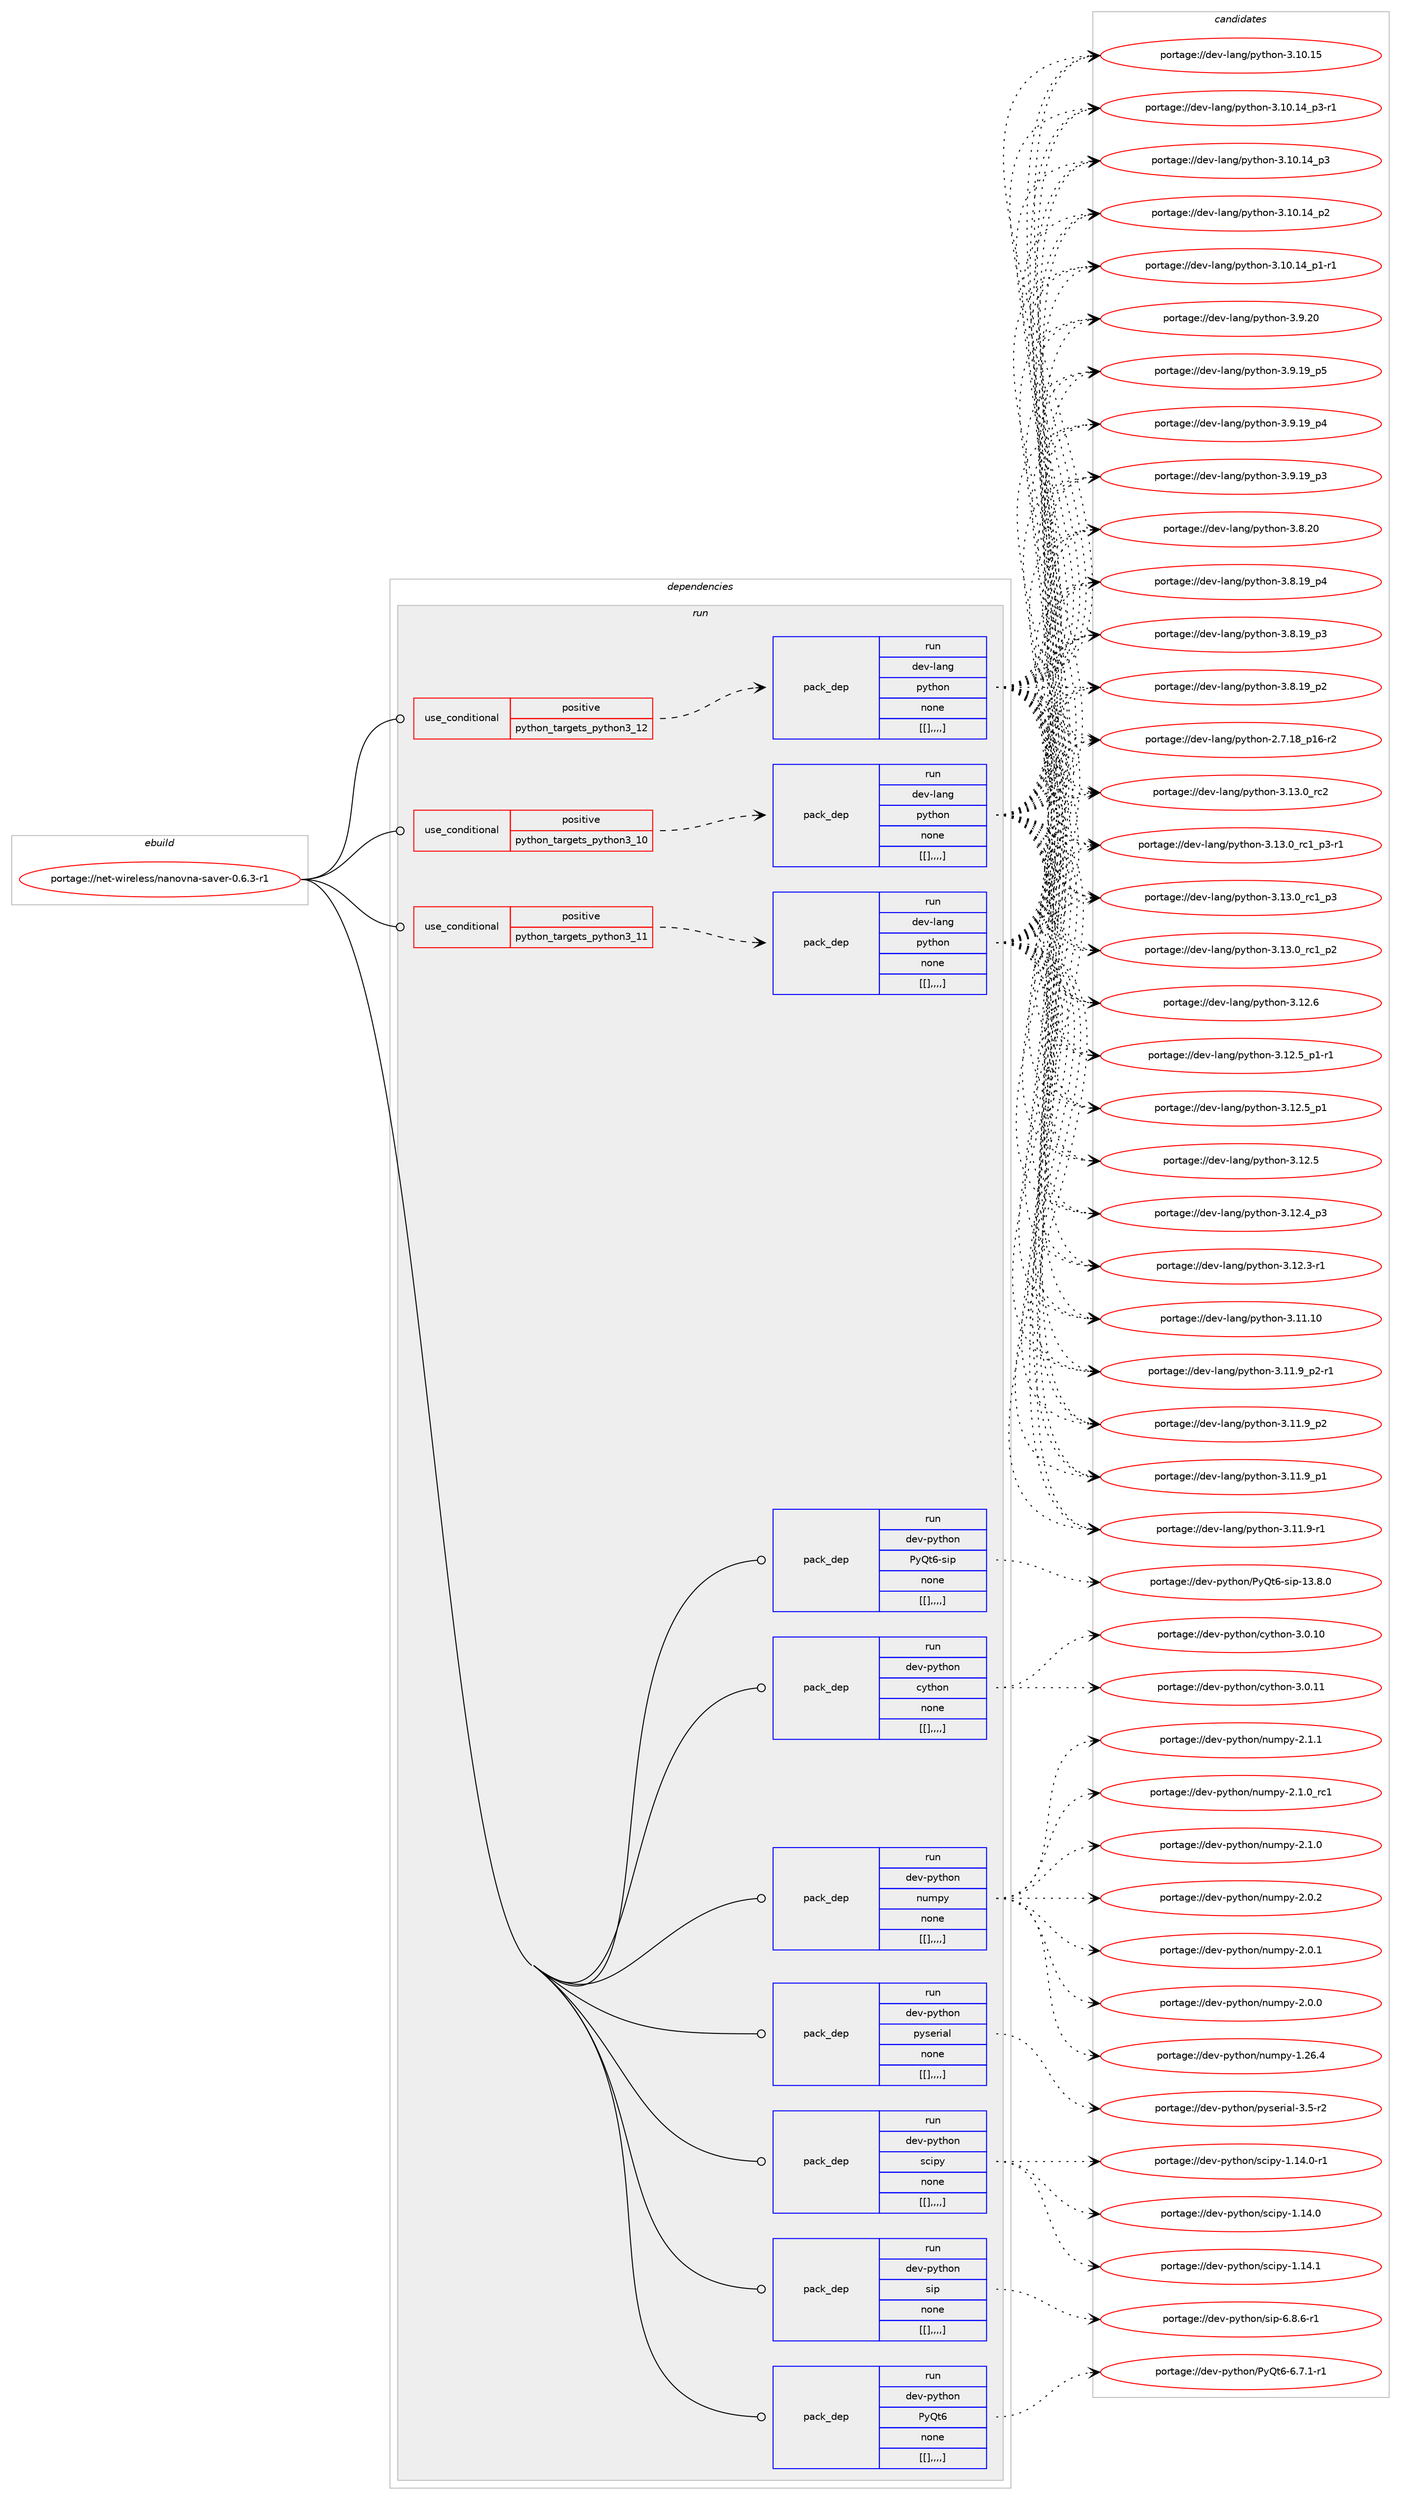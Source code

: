digraph prolog {

# *************
# Graph options
# *************

newrank=true;
concentrate=true;
compound=true;
graph [rankdir=LR,fontname=Helvetica,fontsize=10,ranksep=1.5];#, ranksep=2.5, nodesep=0.2];
edge  [arrowhead=vee];
node  [fontname=Helvetica,fontsize=10];

# **********
# The ebuild
# **********

subgraph cluster_leftcol {
color=gray;
label=<<i>ebuild</i>>;
id [label="portage://net-wireless/nanovna-saver-0.6.3-r1", color=red, width=4, href="../net-wireless/nanovna-saver-0.6.3-r1.svg"];
}

# ****************
# The dependencies
# ****************

subgraph cluster_midcol {
color=gray;
label=<<i>dependencies</i>>;
subgraph cluster_compile {
fillcolor="#eeeeee";
style=filled;
label=<<i>compile</i>>;
}
subgraph cluster_compileandrun {
fillcolor="#eeeeee";
style=filled;
label=<<i>compile and run</i>>;
}
subgraph cluster_run {
fillcolor="#eeeeee";
style=filled;
label=<<i>run</i>>;
subgraph cond107226 {
dependency406218 [label=<<TABLE BORDER="0" CELLBORDER="1" CELLSPACING="0" CELLPADDING="4"><TR><TD ROWSPAN="3" CELLPADDING="10">use_conditional</TD></TR><TR><TD>positive</TD></TR><TR><TD>python_targets_python3_10</TD></TR></TABLE>>, shape=none, color=red];
subgraph pack296042 {
dependency406219 [label=<<TABLE BORDER="0" CELLBORDER="1" CELLSPACING="0" CELLPADDING="4" WIDTH="220"><TR><TD ROWSPAN="6" CELLPADDING="30">pack_dep</TD></TR><TR><TD WIDTH="110">run</TD></TR><TR><TD>dev-lang</TD></TR><TR><TD>python</TD></TR><TR><TD>none</TD></TR><TR><TD>[[],,,,]</TD></TR></TABLE>>, shape=none, color=blue];
}
dependency406218:e -> dependency406219:w [weight=20,style="dashed",arrowhead="vee"];
}
id:e -> dependency406218:w [weight=20,style="solid",arrowhead="odot"];
subgraph cond107227 {
dependency406220 [label=<<TABLE BORDER="0" CELLBORDER="1" CELLSPACING="0" CELLPADDING="4"><TR><TD ROWSPAN="3" CELLPADDING="10">use_conditional</TD></TR><TR><TD>positive</TD></TR><TR><TD>python_targets_python3_11</TD></TR></TABLE>>, shape=none, color=red];
subgraph pack296043 {
dependency406221 [label=<<TABLE BORDER="0" CELLBORDER="1" CELLSPACING="0" CELLPADDING="4" WIDTH="220"><TR><TD ROWSPAN="6" CELLPADDING="30">pack_dep</TD></TR><TR><TD WIDTH="110">run</TD></TR><TR><TD>dev-lang</TD></TR><TR><TD>python</TD></TR><TR><TD>none</TD></TR><TR><TD>[[],,,,]</TD></TR></TABLE>>, shape=none, color=blue];
}
dependency406220:e -> dependency406221:w [weight=20,style="dashed",arrowhead="vee"];
}
id:e -> dependency406220:w [weight=20,style="solid",arrowhead="odot"];
subgraph cond107228 {
dependency406222 [label=<<TABLE BORDER="0" CELLBORDER="1" CELLSPACING="0" CELLPADDING="4"><TR><TD ROWSPAN="3" CELLPADDING="10">use_conditional</TD></TR><TR><TD>positive</TD></TR><TR><TD>python_targets_python3_12</TD></TR></TABLE>>, shape=none, color=red];
subgraph pack296044 {
dependency406223 [label=<<TABLE BORDER="0" CELLBORDER="1" CELLSPACING="0" CELLPADDING="4" WIDTH="220"><TR><TD ROWSPAN="6" CELLPADDING="30">pack_dep</TD></TR><TR><TD WIDTH="110">run</TD></TR><TR><TD>dev-lang</TD></TR><TR><TD>python</TD></TR><TR><TD>none</TD></TR><TR><TD>[[],,,,]</TD></TR></TABLE>>, shape=none, color=blue];
}
dependency406222:e -> dependency406223:w [weight=20,style="dashed",arrowhead="vee"];
}
id:e -> dependency406222:w [weight=20,style="solid",arrowhead="odot"];
subgraph pack296045 {
dependency406224 [label=<<TABLE BORDER="0" CELLBORDER="1" CELLSPACING="0" CELLPADDING="4" WIDTH="220"><TR><TD ROWSPAN="6" CELLPADDING="30">pack_dep</TD></TR><TR><TD WIDTH="110">run</TD></TR><TR><TD>dev-python</TD></TR><TR><TD>PyQt6</TD></TR><TR><TD>none</TD></TR><TR><TD>[[],,,,]</TD></TR></TABLE>>, shape=none, color=blue];
}
id:e -> dependency406224:w [weight=20,style="solid",arrowhead="odot"];
subgraph pack296046 {
dependency406225 [label=<<TABLE BORDER="0" CELLBORDER="1" CELLSPACING="0" CELLPADDING="4" WIDTH="220"><TR><TD ROWSPAN="6" CELLPADDING="30">pack_dep</TD></TR><TR><TD WIDTH="110">run</TD></TR><TR><TD>dev-python</TD></TR><TR><TD>PyQt6-sip</TD></TR><TR><TD>none</TD></TR><TR><TD>[[],,,,]</TD></TR></TABLE>>, shape=none, color=blue];
}
id:e -> dependency406225:w [weight=20,style="solid",arrowhead="odot"];
subgraph pack296047 {
dependency406226 [label=<<TABLE BORDER="0" CELLBORDER="1" CELLSPACING="0" CELLPADDING="4" WIDTH="220"><TR><TD ROWSPAN="6" CELLPADDING="30">pack_dep</TD></TR><TR><TD WIDTH="110">run</TD></TR><TR><TD>dev-python</TD></TR><TR><TD>cython</TD></TR><TR><TD>none</TD></TR><TR><TD>[[],,,,]</TD></TR></TABLE>>, shape=none, color=blue];
}
id:e -> dependency406226:w [weight=20,style="solid",arrowhead="odot"];
subgraph pack296048 {
dependency406227 [label=<<TABLE BORDER="0" CELLBORDER="1" CELLSPACING="0" CELLPADDING="4" WIDTH="220"><TR><TD ROWSPAN="6" CELLPADDING="30">pack_dep</TD></TR><TR><TD WIDTH="110">run</TD></TR><TR><TD>dev-python</TD></TR><TR><TD>numpy</TD></TR><TR><TD>none</TD></TR><TR><TD>[[],,,,]</TD></TR></TABLE>>, shape=none, color=blue];
}
id:e -> dependency406227:w [weight=20,style="solid",arrowhead="odot"];
subgraph pack296049 {
dependency406228 [label=<<TABLE BORDER="0" CELLBORDER="1" CELLSPACING="0" CELLPADDING="4" WIDTH="220"><TR><TD ROWSPAN="6" CELLPADDING="30">pack_dep</TD></TR><TR><TD WIDTH="110">run</TD></TR><TR><TD>dev-python</TD></TR><TR><TD>pyserial</TD></TR><TR><TD>none</TD></TR><TR><TD>[[],,,,]</TD></TR></TABLE>>, shape=none, color=blue];
}
id:e -> dependency406228:w [weight=20,style="solid",arrowhead="odot"];
subgraph pack296050 {
dependency406229 [label=<<TABLE BORDER="0" CELLBORDER="1" CELLSPACING="0" CELLPADDING="4" WIDTH="220"><TR><TD ROWSPAN="6" CELLPADDING="30">pack_dep</TD></TR><TR><TD WIDTH="110">run</TD></TR><TR><TD>dev-python</TD></TR><TR><TD>scipy</TD></TR><TR><TD>none</TD></TR><TR><TD>[[],,,,]</TD></TR></TABLE>>, shape=none, color=blue];
}
id:e -> dependency406229:w [weight=20,style="solid",arrowhead="odot"];
subgraph pack296051 {
dependency406230 [label=<<TABLE BORDER="0" CELLBORDER="1" CELLSPACING="0" CELLPADDING="4" WIDTH="220"><TR><TD ROWSPAN="6" CELLPADDING="30">pack_dep</TD></TR><TR><TD WIDTH="110">run</TD></TR><TR><TD>dev-python</TD></TR><TR><TD>sip</TD></TR><TR><TD>none</TD></TR><TR><TD>[[],,,,]</TD></TR></TABLE>>, shape=none, color=blue];
}
id:e -> dependency406230:w [weight=20,style="solid",arrowhead="odot"];
}
}

# **************
# The candidates
# **************

subgraph cluster_choices {
rank=same;
color=gray;
label=<<i>candidates</i>>;

subgraph choice296042 {
color=black;
nodesep=1;
choice10010111845108971101034711212111610411111045514649514648951149950 [label="portage://dev-lang/python-3.13.0_rc2", color=red, width=4,href="../dev-lang/python-3.13.0_rc2.svg"];
choice1001011184510897110103471121211161041111104551464951464895114994995112514511449 [label="portage://dev-lang/python-3.13.0_rc1_p3-r1", color=red, width=4,href="../dev-lang/python-3.13.0_rc1_p3-r1.svg"];
choice100101118451089711010347112121116104111110455146495146489511499499511251 [label="portage://dev-lang/python-3.13.0_rc1_p3", color=red, width=4,href="../dev-lang/python-3.13.0_rc1_p3.svg"];
choice100101118451089711010347112121116104111110455146495146489511499499511250 [label="portage://dev-lang/python-3.13.0_rc1_p2", color=red, width=4,href="../dev-lang/python-3.13.0_rc1_p2.svg"];
choice10010111845108971101034711212111610411111045514649504654 [label="portage://dev-lang/python-3.12.6", color=red, width=4,href="../dev-lang/python-3.12.6.svg"];
choice1001011184510897110103471121211161041111104551464950465395112494511449 [label="portage://dev-lang/python-3.12.5_p1-r1", color=red, width=4,href="../dev-lang/python-3.12.5_p1-r1.svg"];
choice100101118451089711010347112121116104111110455146495046539511249 [label="portage://dev-lang/python-3.12.5_p1", color=red, width=4,href="../dev-lang/python-3.12.5_p1.svg"];
choice10010111845108971101034711212111610411111045514649504653 [label="portage://dev-lang/python-3.12.5", color=red, width=4,href="../dev-lang/python-3.12.5.svg"];
choice100101118451089711010347112121116104111110455146495046529511251 [label="portage://dev-lang/python-3.12.4_p3", color=red, width=4,href="../dev-lang/python-3.12.4_p3.svg"];
choice100101118451089711010347112121116104111110455146495046514511449 [label="portage://dev-lang/python-3.12.3-r1", color=red, width=4,href="../dev-lang/python-3.12.3-r1.svg"];
choice1001011184510897110103471121211161041111104551464949464948 [label="portage://dev-lang/python-3.11.10", color=red, width=4,href="../dev-lang/python-3.11.10.svg"];
choice1001011184510897110103471121211161041111104551464949465795112504511449 [label="portage://dev-lang/python-3.11.9_p2-r1", color=red, width=4,href="../dev-lang/python-3.11.9_p2-r1.svg"];
choice100101118451089711010347112121116104111110455146494946579511250 [label="portage://dev-lang/python-3.11.9_p2", color=red, width=4,href="../dev-lang/python-3.11.9_p2.svg"];
choice100101118451089711010347112121116104111110455146494946579511249 [label="portage://dev-lang/python-3.11.9_p1", color=red, width=4,href="../dev-lang/python-3.11.9_p1.svg"];
choice100101118451089711010347112121116104111110455146494946574511449 [label="portage://dev-lang/python-3.11.9-r1", color=red, width=4,href="../dev-lang/python-3.11.9-r1.svg"];
choice1001011184510897110103471121211161041111104551464948464953 [label="portage://dev-lang/python-3.10.15", color=red, width=4,href="../dev-lang/python-3.10.15.svg"];
choice100101118451089711010347112121116104111110455146494846495295112514511449 [label="portage://dev-lang/python-3.10.14_p3-r1", color=red, width=4,href="../dev-lang/python-3.10.14_p3-r1.svg"];
choice10010111845108971101034711212111610411111045514649484649529511251 [label="portage://dev-lang/python-3.10.14_p3", color=red, width=4,href="../dev-lang/python-3.10.14_p3.svg"];
choice10010111845108971101034711212111610411111045514649484649529511250 [label="portage://dev-lang/python-3.10.14_p2", color=red, width=4,href="../dev-lang/python-3.10.14_p2.svg"];
choice100101118451089711010347112121116104111110455146494846495295112494511449 [label="portage://dev-lang/python-3.10.14_p1-r1", color=red, width=4,href="../dev-lang/python-3.10.14_p1-r1.svg"];
choice10010111845108971101034711212111610411111045514657465048 [label="portage://dev-lang/python-3.9.20", color=red, width=4,href="../dev-lang/python-3.9.20.svg"];
choice100101118451089711010347112121116104111110455146574649579511253 [label="portage://dev-lang/python-3.9.19_p5", color=red, width=4,href="../dev-lang/python-3.9.19_p5.svg"];
choice100101118451089711010347112121116104111110455146574649579511252 [label="portage://dev-lang/python-3.9.19_p4", color=red, width=4,href="../dev-lang/python-3.9.19_p4.svg"];
choice100101118451089711010347112121116104111110455146574649579511251 [label="portage://dev-lang/python-3.9.19_p3", color=red, width=4,href="../dev-lang/python-3.9.19_p3.svg"];
choice10010111845108971101034711212111610411111045514656465048 [label="portage://dev-lang/python-3.8.20", color=red, width=4,href="../dev-lang/python-3.8.20.svg"];
choice100101118451089711010347112121116104111110455146564649579511252 [label="portage://dev-lang/python-3.8.19_p4", color=red, width=4,href="../dev-lang/python-3.8.19_p4.svg"];
choice100101118451089711010347112121116104111110455146564649579511251 [label="portage://dev-lang/python-3.8.19_p3", color=red, width=4,href="../dev-lang/python-3.8.19_p3.svg"];
choice100101118451089711010347112121116104111110455146564649579511250 [label="portage://dev-lang/python-3.8.19_p2", color=red, width=4,href="../dev-lang/python-3.8.19_p2.svg"];
choice100101118451089711010347112121116104111110455046554649569511249544511450 [label="portage://dev-lang/python-2.7.18_p16-r2", color=red, width=4,href="../dev-lang/python-2.7.18_p16-r2.svg"];
dependency406219:e -> choice10010111845108971101034711212111610411111045514649514648951149950:w [style=dotted,weight="100"];
dependency406219:e -> choice1001011184510897110103471121211161041111104551464951464895114994995112514511449:w [style=dotted,weight="100"];
dependency406219:e -> choice100101118451089711010347112121116104111110455146495146489511499499511251:w [style=dotted,weight="100"];
dependency406219:e -> choice100101118451089711010347112121116104111110455146495146489511499499511250:w [style=dotted,weight="100"];
dependency406219:e -> choice10010111845108971101034711212111610411111045514649504654:w [style=dotted,weight="100"];
dependency406219:e -> choice1001011184510897110103471121211161041111104551464950465395112494511449:w [style=dotted,weight="100"];
dependency406219:e -> choice100101118451089711010347112121116104111110455146495046539511249:w [style=dotted,weight="100"];
dependency406219:e -> choice10010111845108971101034711212111610411111045514649504653:w [style=dotted,weight="100"];
dependency406219:e -> choice100101118451089711010347112121116104111110455146495046529511251:w [style=dotted,weight="100"];
dependency406219:e -> choice100101118451089711010347112121116104111110455146495046514511449:w [style=dotted,weight="100"];
dependency406219:e -> choice1001011184510897110103471121211161041111104551464949464948:w [style=dotted,weight="100"];
dependency406219:e -> choice1001011184510897110103471121211161041111104551464949465795112504511449:w [style=dotted,weight="100"];
dependency406219:e -> choice100101118451089711010347112121116104111110455146494946579511250:w [style=dotted,weight="100"];
dependency406219:e -> choice100101118451089711010347112121116104111110455146494946579511249:w [style=dotted,weight="100"];
dependency406219:e -> choice100101118451089711010347112121116104111110455146494946574511449:w [style=dotted,weight="100"];
dependency406219:e -> choice1001011184510897110103471121211161041111104551464948464953:w [style=dotted,weight="100"];
dependency406219:e -> choice100101118451089711010347112121116104111110455146494846495295112514511449:w [style=dotted,weight="100"];
dependency406219:e -> choice10010111845108971101034711212111610411111045514649484649529511251:w [style=dotted,weight="100"];
dependency406219:e -> choice10010111845108971101034711212111610411111045514649484649529511250:w [style=dotted,weight="100"];
dependency406219:e -> choice100101118451089711010347112121116104111110455146494846495295112494511449:w [style=dotted,weight="100"];
dependency406219:e -> choice10010111845108971101034711212111610411111045514657465048:w [style=dotted,weight="100"];
dependency406219:e -> choice100101118451089711010347112121116104111110455146574649579511253:w [style=dotted,weight="100"];
dependency406219:e -> choice100101118451089711010347112121116104111110455146574649579511252:w [style=dotted,weight="100"];
dependency406219:e -> choice100101118451089711010347112121116104111110455146574649579511251:w [style=dotted,weight="100"];
dependency406219:e -> choice10010111845108971101034711212111610411111045514656465048:w [style=dotted,weight="100"];
dependency406219:e -> choice100101118451089711010347112121116104111110455146564649579511252:w [style=dotted,weight="100"];
dependency406219:e -> choice100101118451089711010347112121116104111110455146564649579511251:w [style=dotted,weight="100"];
dependency406219:e -> choice100101118451089711010347112121116104111110455146564649579511250:w [style=dotted,weight="100"];
dependency406219:e -> choice100101118451089711010347112121116104111110455046554649569511249544511450:w [style=dotted,weight="100"];
}
subgraph choice296043 {
color=black;
nodesep=1;
choice10010111845108971101034711212111610411111045514649514648951149950 [label="portage://dev-lang/python-3.13.0_rc2", color=red, width=4,href="../dev-lang/python-3.13.0_rc2.svg"];
choice1001011184510897110103471121211161041111104551464951464895114994995112514511449 [label="portage://dev-lang/python-3.13.0_rc1_p3-r1", color=red, width=4,href="../dev-lang/python-3.13.0_rc1_p3-r1.svg"];
choice100101118451089711010347112121116104111110455146495146489511499499511251 [label="portage://dev-lang/python-3.13.0_rc1_p3", color=red, width=4,href="../dev-lang/python-3.13.0_rc1_p3.svg"];
choice100101118451089711010347112121116104111110455146495146489511499499511250 [label="portage://dev-lang/python-3.13.0_rc1_p2", color=red, width=4,href="../dev-lang/python-3.13.0_rc1_p2.svg"];
choice10010111845108971101034711212111610411111045514649504654 [label="portage://dev-lang/python-3.12.6", color=red, width=4,href="../dev-lang/python-3.12.6.svg"];
choice1001011184510897110103471121211161041111104551464950465395112494511449 [label="portage://dev-lang/python-3.12.5_p1-r1", color=red, width=4,href="../dev-lang/python-3.12.5_p1-r1.svg"];
choice100101118451089711010347112121116104111110455146495046539511249 [label="portage://dev-lang/python-3.12.5_p1", color=red, width=4,href="../dev-lang/python-3.12.5_p1.svg"];
choice10010111845108971101034711212111610411111045514649504653 [label="portage://dev-lang/python-3.12.5", color=red, width=4,href="../dev-lang/python-3.12.5.svg"];
choice100101118451089711010347112121116104111110455146495046529511251 [label="portage://dev-lang/python-3.12.4_p3", color=red, width=4,href="../dev-lang/python-3.12.4_p3.svg"];
choice100101118451089711010347112121116104111110455146495046514511449 [label="portage://dev-lang/python-3.12.3-r1", color=red, width=4,href="../dev-lang/python-3.12.3-r1.svg"];
choice1001011184510897110103471121211161041111104551464949464948 [label="portage://dev-lang/python-3.11.10", color=red, width=4,href="../dev-lang/python-3.11.10.svg"];
choice1001011184510897110103471121211161041111104551464949465795112504511449 [label="portage://dev-lang/python-3.11.9_p2-r1", color=red, width=4,href="../dev-lang/python-3.11.9_p2-r1.svg"];
choice100101118451089711010347112121116104111110455146494946579511250 [label="portage://dev-lang/python-3.11.9_p2", color=red, width=4,href="../dev-lang/python-3.11.9_p2.svg"];
choice100101118451089711010347112121116104111110455146494946579511249 [label="portage://dev-lang/python-3.11.9_p1", color=red, width=4,href="../dev-lang/python-3.11.9_p1.svg"];
choice100101118451089711010347112121116104111110455146494946574511449 [label="portage://dev-lang/python-3.11.9-r1", color=red, width=4,href="../dev-lang/python-3.11.9-r1.svg"];
choice1001011184510897110103471121211161041111104551464948464953 [label="portage://dev-lang/python-3.10.15", color=red, width=4,href="../dev-lang/python-3.10.15.svg"];
choice100101118451089711010347112121116104111110455146494846495295112514511449 [label="portage://dev-lang/python-3.10.14_p3-r1", color=red, width=4,href="../dev-lang/python-3.10.14_p3-r1.svg"];
choice10010111845108971101034711212111610411111045514649484649529511251 [label="portage://dev-lang/python-3.10.14_p3", color=red, width=4,href="../dev-lang/python-3.10.14_p3.svg"];
choice10010111845108971101034711212111610411111045514649484649529511250 [label="portage://dev-lang/python-3.10.14_p2", color=red, width=4,href="../dev-lang/python-3.10.14_p2.svg"];
choice100101118451089711010347112121116104111110455146494846495295112494511449 [label="portage://dev-lang/python-3.10.14_p1-r1", color=red, width=4,href="../dev-lang/python-3.10.14_p1-r1.svg"];
choice10010111845108971101034711212111610411111045514657465048 [label="portage://dev-lang/python-3.9.20", color=red, width=4,href="../dev-lang/python-3.9.20.svg"];
choice100101118451089711010347112121116104111110455146574649579511253 [label="portage://dev-lang/python-3.9.19_p5", color=red, width=4,href="../dev-lang/python-3.9.19_p5.svg"];
choice100101118451089711010347112121116104111110455146574649579511252 [label="portage://dev-lang/python-3.9.19_p4", color=red, width=4,href="../dev-lang/python-3.9.19_p4.svg"];
choice100101118451089711010347112121116104111110455146574649579511251 [label="portage://dev-lang/python-3.9.19_p3", color=red, width=4,href="../dev-lang/python-3.9.19_p3.svg"];
choice10010111845108971101034711212111610411111045514656465048 [label="portage://dev-lang/python-3.8.20", color=red, width=4,href="../dev-lang/python-3.8.20.svg"];
choice100101118451089711010347112121116104111110455146564649579511252 [label="portage://dev-lang/python-3.8.19_p4", color=red, width=4,href="../dev-lang/python-3.8.19_p4.svg"];
choice100101118451089711010347112121116104111110455146564649579511251 [label="portage://dev-lang/python-3.8.19_p3", color=red, width=4,href="../dev-lang/python-3.8.19_p3.svg"];
choice100101118451089711010347112121116104111110455146564649579511250 [label="portage://dev-lang/python-3.8.19_p2", color=red, width=4,href="../dev-lang/python-3.8.19_p2.svg"];
choice100101118451089711010347112121116104111110455046554649569511249544511450 [label="portage://dev-lang/python-2.7.18_p16-r2", color=red, width=4,href="../dev-lang/python-2.7.18_p16-r2.svg"];
dependency406221:e -> choice10010111845108971101034711212111610411111045514649514648951149950:w [style=dotted,weight="100"];
dependency406221:e -> choice1001011184510897110103471121211161041111104551464951464895114994995112514511449:w [style=dotted,weight="100"];
dependency406221:e -> choice100101118451089711010347112121116104111110455146495146489511499499511251:w [style=dotted,weight="100"];
dependency406221:e -> choice100101118451089711010347112121116104111110455146495146489511499499511250:w [style=dotted,weight="100"];
dependency406221:e -> choice10010111845108971101034711212111610411111045514649504654:w [style=dotted,weight="100"];
dependency406221:e -> choice1001011184510897110103471121211161041111104551464950465395112494511449:w [style=dotted,weight="100"];
dependency406221:e -> choice100101118451089711010347112121116104111110455146495046539511249:w [style=dotted,weight="100"];
dependency406221:e -> choice10010111845108971101034711212111610411111045514649504653:w [style=dotted,weight="100"];
dependency406221:e -> choice100101118451089711010347112121116104111110455146495046529511251:w [style=dotted,weight="100"];
dependency406221:e -> choice100101118451089711010347112121116104111110455146495046514511449:w [style=dotted,weight="100"];
dependency406221:e -> choice1001011184510897110103471121211161041111104551464949464948:w [style=dotted,weight="100"];
dependency406221:e -> choice1001011184510897110103471121211161041111104551464949465795112504511449:w [style=dotted,weight="100"];
dependency406221:e -> choice100101118451089711010347112121116104111110455146494946579511250:w [style=dotted,weight="100"];
dependency406221:e -> choice100101118451089711010347112121116104111110455146494946579511249:w [style=dotted,weight="100"];
dependency406221:e -> choice100101118451089711010347112121116104111110455146494946574511449:w [style=dotted,weight="100"];
dependency406221:e -> choice1001011184510897110103471121211161041111104551464948464953:w [style=dotted,weight="100"];
dependency406221:e -> choice100101118451089711010347112121116104111110455146494846495295112514511449:w [style=dotted,weight="100"];
dependency406221:e -> choice10010111845108971101034711212111610411111045514649484649529511251:w [style=dotted,weight="100"];
dependency406221:e -> choice10010111845108971101034711212111610411111045514649484649529511250:w [style=dotted,weight="100"];
dependency406221:e -> choice100101118451089711010347112121116104111110455146494846495295112494511449:w [style=dotted,weight="100"];
dependency406221:e -> choice10010111845108971101034711212111610411111045514657465048:w [style=dotted,weight="100"];
dependency406221:e -> choice100101118451089711010347112121116104111110455146574649579511253:w [style=dotted,weight="100"];
dependency406221:e -> choice100101118451089711010347112121116104111110455146574649579511252:w [style=dotted,weight="100"];
dependency406221:e -> choice100101118451089711010347112121116104111110455146574649579511251:w [style=dotted,weight="100"];
dependency406221:e -> choice10010111845108971101034711212111610411111045514656465048:w [style=dotted,weight="100"];
dependency406221:e -> choice100101118451089711010347112121116104111110455146564649579511252:w [style=dotted,weight="100"];
dependency406221:e -> choice100101118451089711010347112121116104111110455146564649579511251:w [style=dotted,weight="100"];
dependency406221:e -> choice100101118451089711010347112121116104111110455146564649579511250:w [style=dotted,weight="100"];
dependency406221:e -> choice100101118451089711010347112121116104111110455046554649569511249544511450:w [style=dotted,weight="100"];
}
subgraph choice296044 {
color=black;
nodesep=1;
choice10010111845108971101034711212111610411111045514649514648951149950 [label="portage://dev-lang/python-3.13.0_rc2", color=red, width=4,href="../dev-lang/python-3.13.0_rc2.svg"];
choice1001011184510897110103471121211161041111104551464951464895114994995112514511449 [label="portage://dev-lang/python-3.13.0_rc1_p3-r1", color=red, width=4,href="../dev-lang/python-3.13.0_rc1_p3-r1.svg"];
choice100101118451089711010347112121116104111110455146495146489511499499511251 [label="portage://dev-lang/python-3.13.0_rc1_p3", color=red, width=4,href="../dev-lang/python-3.13.0_rc1_p3.svg"];
choice100101118451089711010347112121116104111110455146495146489511499499511250 [label="portage://dev-lang/python-3.13.0_rc1_p2", color=red, width=4,href="../dev-lang/python-3.13.0_rc1_p2.svg"];
choice10010111845108971101034711212111610411111045514649504654 [label="portage://dev-lang/python-3.12.6", color=red, width=4,href="../dev-lang/python-3.12.6.svg"];
choice1001011184510897110103471121211161041111104551464950465395112494511449 [label="portage://dev-lang/python-3.12.5_p1-r1", color=red, width=4,href="../dev-lang/python-3.12.5_p1-r1.svg"];
choice100101118451089711010347112121116104111110455146495046539511249 [label="portage://dev-lang/python-3.12.5_p1", color=red, width=4,href="../dev-lang/python-3.12.5_p1.svg"];
choice10010111845108971101034711212111610411111045514649504653 [label="portage://dev-lang/python-3.12.5", color=red, width=4,href="../dev-lang/python-3.12.5.svg"];
choice100101118451089711010347112121116104111110455146495046529511251 [label="portage://dev-lang/python-3.12.4_p3", color=red, width=4,href="../dev-lang/python-3.12.4_p3.svg"];
choice100101118451089711010347112121116104111110455146495046514511449 [label="portage://dev-lang/python-3.12.3-r1", color=red, width=4,href="../dev-lang/python-3.12.3-r1.svg"];
choice1001011184510897110103471121211161041111104551464949464948 [label="portage://dev-lang/python-3.11.10", color=red, width=4,href="../dev-lang/python-3.11.10.svg"];
choice1001011184510897110103471121211161041111104551464949465795112504511449 [label="portage://dev-lang/python-3.11.9_p2-r1", color=red, width=4,href="../dev-lang/python-3.11.9_p2-r1.svg"];
choice100101118451089711010347112121116104111110455146494946579511250 [label="portage://dev-lang/python-3.11.9_p2", color=red, width=4,href="../dev-lang/python-3.11.9_p2.svg"];
choice100101118451089711010347112121116104111110455146494946579511249 [label="portage://dev-lang/python-3.11.9_p1", color=red, width=4,href="../dev-lang/python-3.11.9_p1.svg"];
choice100101118451089711010347112121116104111110455146494946574511449 [label="portage://dev-lang/python-3.11.9-r1", color=red, width=4,href="../dev-lang/python-3.11.9-r1.svg"];
choice1001011184510897110103471121211161041111104551464948464953 [label="portage://dev-lang/python-3.10.15", color=red, width=4,href="../dev-lang/python-3.10.15.svg"];
choice100101118451089711010347112121116104111110455146494846495295112514511449 [label="portage://dev-lang/python-3.10.14_p3-r1", color=red, width=4,href="../dev-lang/python-3.10.14_p3-r1.svg"];
choice10010111845108971101034711212111610411111045514649484649529511251 [label="portage://dev-lang/python-3.10.14_p3", color=red, width=4,href="../dev-lang/python-3.10.14_p3.svg"];
choice10010111845108971101034711212111610411111045514649484649529511250 [label="portage://dev-lang/python-3.10.14_p2", color=red, width=4,href="../dev-lang/python-3.10.14_p2.svg"];
choice100101118451089711010347112121116104111110455146494846495295112494511449 [label="portage://dev-lang/python-3.10.14_p1-r1", color=red, width=4,href="../dev-lang/python-3.10.14_p1-r1.svg"];
choice10010111845108971101034711212111610411111045514657465048 [label="portage://dev-lang/python-3.9.20", color=red, width=4,href="../dev-lang/python-3.9.20.svg"];
choice100101118451089711010347112121116104111110455146574649579511253 [label="portage://dev-lang/python-3.9.19_p5", color=red, width=4,href="../dev-lang/python-3.9.19_p5.svg"];
choice100101118451089711010347112121116104111110455146574649579511252 [label="portage://dev-lang/python-3.9.19_p4", color=red, width=4,href="../dev-lang/python-3.9.19_p4.svg"];
choice100101118451089711010347112121116104111110455146574649579511251 [label="portage://dev-lang/python-3.9.19_p3", color=red, width=4,href="../dev-lang/python-3.9.19_p3.svg"];
choice10010111845108971101034711212111610411111045514656465048 [label="portage://dev-lang/python-3.8.20", color=red, width=4,href="../dev-lang/python-3.8.20.svg"];
choice100101118451089711010347112121116104111110455146564649579511252 [label="portage://dev-lang/python-3.8.19_p4", color=red, width=4,href="../dev-lang/python-3.8.19_p4.svg"];
choice100101118451089711010347112121116104111110455146564649579511251 [label="portage://dev-lang/python-3.8.19_p3", color=red, width=4,href="../dev-lang/python-3.8.19_p3.svg"];
choice100101118451089711010347112121116104111110455146564649579511250 [label="portage://dev-lang/python-3.8.19_p2", color=red, width=4,href="../dev-lang/python-3.8.19_p2.svg"];
choice100101118451089711010347112121116104111110455046554649569511249544511450 [label="portage://dev-lang/python-2.7.18_p16-r2", color=red, width=4,href="../dev-lang/python-2.7.18_p16-r2.svg"];
dependency406223:e -> choice10010111845108971101034711212111610411111045514649514648951149950:w [style=dotted,weight="100"];
dependency406223:e -> choice1001011184510897110103471121211161041111104551464951464895114994995112514511449:w [style=dotted,weight="100"];
dependency406223:e -> choice100101118451089711010347112121116104111110455146495146489511499499511251:w [style=dotted,weight="100"];
dependency406223:e -> choice100101118451089711010347112121116104111110455146495146489511499499511250:w [style=dotted,weight="100"];
dependency406223:e -> choice10010111845108971101034711212111610411111045514649504654:w [style=dotted,weight="100"];
dependency406223:e -> choice1001011184510897110103471121211161041111104551464950465395112494511449:w [style=dotted,weight="100"];
dependency406223:e -> choice100101118451089711010347112121116104111110455146495046539511249:w [style=dotted,weight="100"];
dependency406223:e -> choice10010111845108971101034711212111610411111045514649504653:w [style=dotted,weight="100"];
dependency406223:e -> choice100101118451089711010347112121116104111110455146495046529511251:w [style=dotted,weight="100"];
dependency406223:e -> choice100101118451089711010347112121116104111110455146495046514511449:w [style=dotted,weight="100"];
dependency406223:e -> choice1001011184510897110103471121211161041111104551464949464948:w [style=dotted,weight="100"];
dependency406223:e -> choice1001011184510897110103471121211161041111104551464949465795112504511449:w [style=dotted,weight="100"];
dependency406223:e -> choice100101118451089711010347112121116104111110455146494946579511250:w [style=dotted,weight="100"];
dependency406223:e -> choice100101118451089711010347112121116104111110455146494946579511249:w [style=dotted,weight="100"];
dependency406223:e -> choice100101118451089711010347112121116104111110455146494946574511449:w [style=dotted,weight="100"];
dependency406223:e -> choice1001011184510897110103471121211161041111104551464948464953:w [style=dotted,weight="100"];
dependency406223:e -> choice100101118451089711010347112121116104111110455146494846495295112514511449:w [style=dotted,weight="100"];
dependency406223:e -> choice10010111845108971101034711212111610411111045514649484649529511251:w [style=dotted,weight="100"];
dependency406223:e -> choice10010111845108971101034711212111610411111045514649484649529511250:w [style=dotted,weight="100"];
dependency406223:e -> choice100101118451089711010347112121116104111110455146494846495295112494511449:w [style=dotted,weight="100"];
dependency406223:e -> choice10010111845108971101034711212111610411111045514657465048:w [style=dotted,weight="100"];
dependency406223:e -> choice100101118451089711010347112121116104111110455146574649579511253:w [style=dotted,weight="100"];
dependency406223:e -> choice100101118451089711010347112121116104111110455146574649579511252:w [style=dotted,weight="100"];
dependency406223:e -> choice100101118451089711010347112121116104111110455146574649579511251:w [style=dotted,weight="100"];
dependency406223:e -> choice10010111845108971101034711212111610411111045514656465048:w [style=dotted,weight="100"];
dependency406223:e -> choice100101118451089711010347112121116104111110455146564649579511252:w [style=dotted,weight="100"];
dependency406223:e -> choice100101118451089711010347112121116104111110455146564649579511251:w [style=dotted,weight="100"];
dependency406223:e -> choice100101118451089711010347112121116104111110455146564649579511250:w [style=dotted,weight="100"];
dependency406223:e -> choice100101118451089711010347112121116104111110455046554649569511249544511450:w [style=dotted,weight="100"];
}
subgraph choice296045 {
color=black;
nodesep=1;
choice10010111845112121116104111110478012181116544554465546494511449 [label="portage://dev-python/PyQt6-6.7.1-r1", color=red, width=4,href="../dev-python/PyQt6-6.7.1-r1.svg"];
dependency406224:e -> choice10010111845112121116104111110478012181116544554465546494511449:w [style=dotted,weight="100"];
}
subgraph choice296046 {
color=black;
nodesep=1;
choice10010111845112121116104111110478012181116544511510511245495146564648 [label="portage://dev-python/PyQt6-sip-13.8.0", color=red, width=4,href="../dev-python/PyQt6-sip-13.8.0.svg"];
dependency406225:e -> choice10010111845112121116104111110478012181116544511510511245495146564648:w [style=dotted,weight="100"];
}
subgraph choice296047 {
color=black;
nodesep=1;
choice10010111845112121116104111110479912111610411111045514648464949 [label="portage://dev-python/cython-3.0.11", color=red, width=4,href="../dev-python/cython-3.0.11.svg"];
choice10010111845112121116104111110479912111610411111045514648464948 [label="portage://dev-python/cython-3.0.10", color=red, width=4,href="../dev-python/cython-3.0.10.svg"];
dependency406226:e -> choice10010111845112121116104111110479912111610411111045514648464949:w [style=dotted,weight="100"];
dependency406226:e -> choice10010111845112121116104111110479912111610411111045514648464948:w [style=dotted,weight="100"];
}
subgraph choice296048 {
color=black;
nodesep=1;
choice1001011184511212111610411111047110117109112121455046494649 [label="portage://dev-python/numpy-2.1.1", color=red, width=4,href="../dev-python/numpy-2.1.1.svg"];
choice1001011184511212111610411111047110117109112121455046494648951149949 [label="portage://dev-python/numpy-2.1.0_rc1", color=red, width=4,href="../dev-python/numpy-2.1.0_rc1.svg"];
choice1001011184511212111610411111047110117109112121455046494648 [label="portage://dev-python/numpy-2.1.0", color=red, width=4,href="../dev-python/numpy-2.1.0.svg"];
choice1001011184511212111610411111047110117109112121455046484650 [label="portage://dev-python/numpy-2.0.2", color=red, width=4,href="../dev-python/numpy-2.0.2.svg"];
choice1001011184511212111610411111047110117109112121455046484649 [label="portage://dev-python/numpy-2.0.1", color=red, width=4,href="../dev-python/numpy-2.0.1.svg"];
choice1001011184511212111610411111047110117109112121455046484648 [label="portage://dev-python/numpy-2.0.0", color=red, width=4,href="../dev-python/numpy-2.0.0.svg"];
choice100101118451121211161041111104711011710911212145494650544652 [label="portage://dev-python/numpy-1.26.4", color=red, width=4,href="../dev-python/numpy-1.26.4.svg"];
dependency406227:e -> choice1001011184511212111610411111047110117109112121455046494649:w [style=dotted,weight="100"];
dependency406227:e -> choice1001011184511212111610411111047110117109112121455046494648951149949:w [style=dotted,weight="100"];
dependency406227:e -> choice1001011184511212111610411111047110117109112121455046494648:w [style=dotted,weight="100"];
dependency406227:e -> choice1001011184511212111610411111047110117109112121455046484650:w [style=dotted,weight="100"];
dependency406227:e -> choice1001011184511212111610411111047110117109112121455046484649:w [style=dotted,weight="100"];
dependency406227:e -> choice1001011184511212111610411111047110117109112121455046484648:w [style=dotted,weight="100"];
dependency406227:e -> choice100101118451121211161041111104711011710911212145494650544652:w [style=dotted,weight="100"];
}
subgraph choice296049 {
color=black;
nodesep=1;
choice100101118451121211161041111104711212111510111410597108455146534511450 [label="portage://dev-python/pyserial-3.5-r2", color=red, width=4,href="../dev-python/pyserial-3.5-r2.svg"];
dependency406228:e -> choice100101118451121211161041111104711212111510111410597108455146534511450:w [style=dotted,weight="100"];
}
subgraph choice296050 {
color=black;
nodesep=1;
choice10010111845112121116104111110471159910511212145494649524649 [label="portage://dev-python/scipy-1.14.1", color=red, width=4,href="../dev-python/scipy-1.14.1.svg"];
choice100101118451121211161041111104711599105112121454946495246484511449 [label="portage://dev-python/scipy-1.14.0-r1", color=red, width=4,href="../dev-python/scipy-1.14.0-r1.svg"];
choice10010111845112121116104111110471159910511212145494649524648 [label="portage://dev-python/scipy-1.14.0", color=red, width=4,href="../dev-python/scipy-1.14.0.svg"];
dependency406229:e -> choice10010111845112121116104111110471159910511212145494649524649:w [style=dotted,weight="100"];
dependency406229:e -> choice100101118451121211161041111104711599105112121454946495246484511449:w [style=dotted,weight="100"];
dependency406229:e -> choice10010111845112121116104111110471159910511212145494649524648:w [style=dotted,weight="100"];
}
subgraph choice296051 {
color=black;
nodesep=1;
choice10010111845112121116104111110471151051124554465646544511449 [label="portage://dev-python/sip-6.8.6-r1", color=red, width=4,href="../dev-python/sip-6.8.6-r1.svg"];
dependency406230:e -> choice10010111845112121116104111110471151051124554465646544511449:w [style=dotted,weight="100"];
}
}

}

